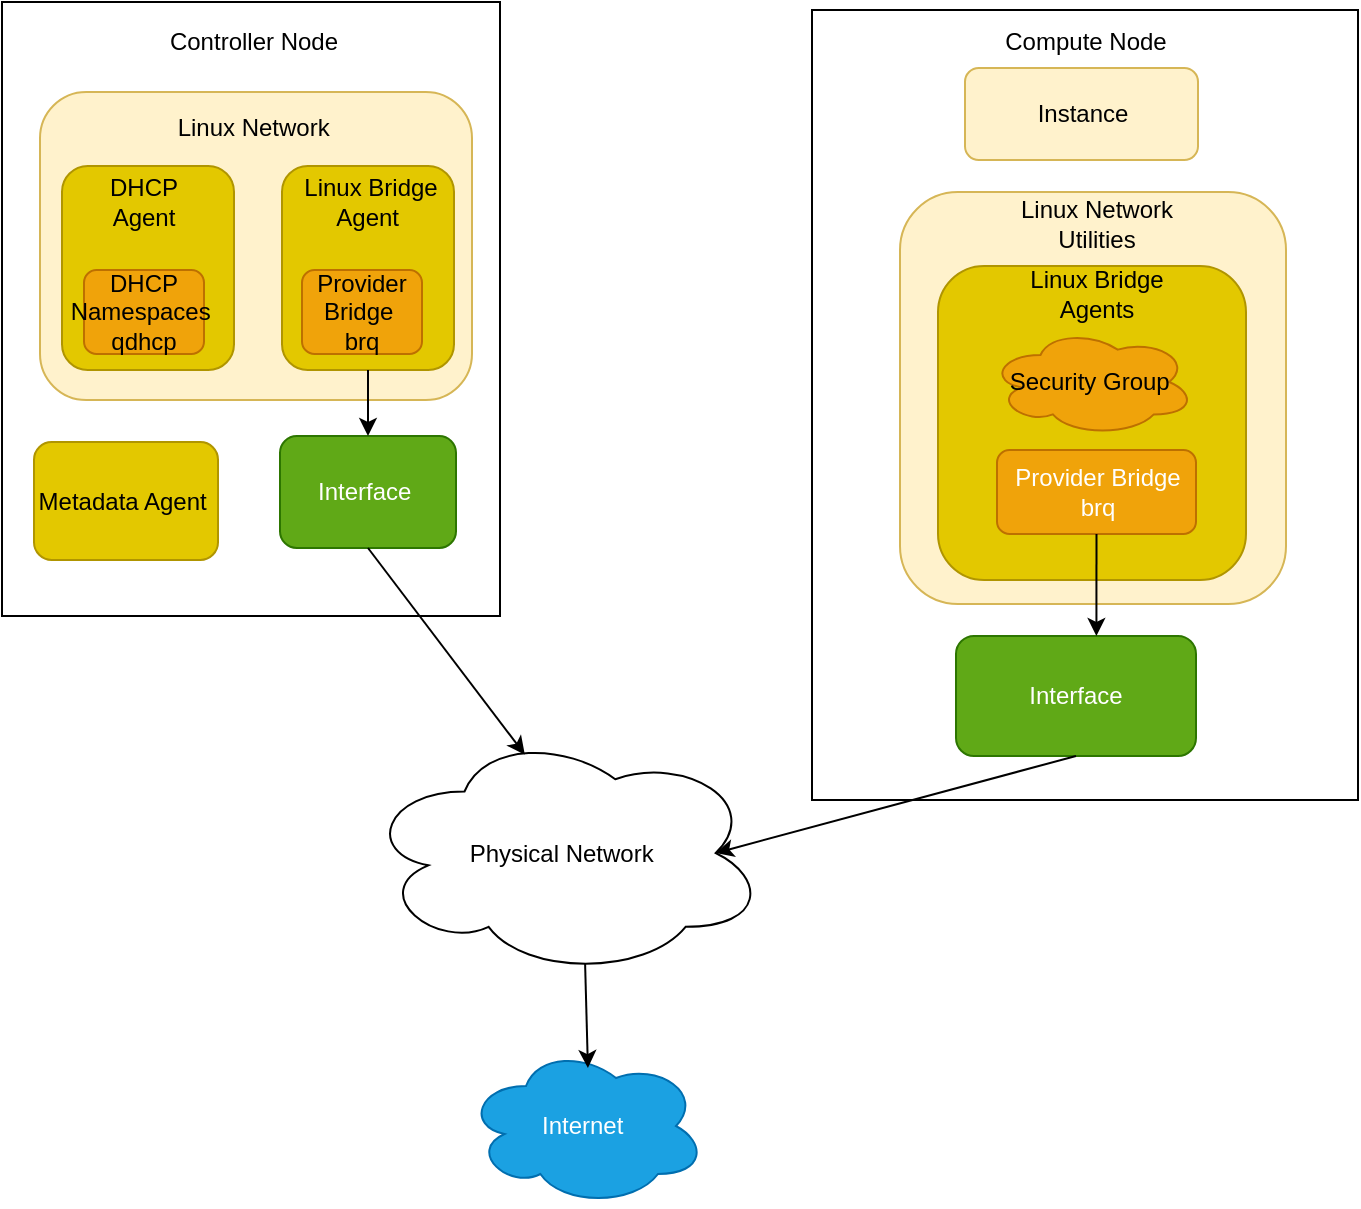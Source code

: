 <mxfile version="14.4.9" type="github">
  <diagram id="O8X431FZaKklNM-doUFP" name="Page-1">
    <mxGraphModel dx="1355" dy="801" grid="0" gridSize="10" guides="1" tooltips="1" connect="1" arrows="1" fold="1" page="1" pageScale="1" pageWidth="850" pageHeight="1100" math="0" shadow="0">
      <root>
        <mxCell id="0" />
        <mxCell id="1" parent="0" />
        <mxCell id="h0gkTTEr1Mq3h3OX61ym-1" value="" style="rounded=0;whiteSpace=wrap;html=1;" vertex="1" parent="1">
          <mxGeometry x="80" y="44" width="249" height="307" as="geometry" />
        </mxCell>
        <mxCell id="h0gkTTEr1Mq3h3OX61ym-2" value="" style="rounded=0;whiteSpace=wrap;html=1;" vertex="1" parent="1">
          <mxGeometry x="485" y="48" width="273" height="395" as="geometry" />
        </mxCell>
        <mxCell id="h0gkTTEr1Mq3h3OX61ym-3" value="" style="rounded=1;whiteSpace=wrap;html=1;fillColor=#fff2cc;strokeColor=#d6b656;" vertex="1" parent="1">
          <mxGeometry x="99" y="89" width="216" height="154" as="geometry" />
        </mxCell>
        <mxCell id="h0gkTTEr1Mq3h3OX61ym-4" value="&lt;font color=&quot;#000000&quot;&gt;Metadata Agent&amp;nbsp;&lt;/font&gt;" style="rounded=1;whiteSpace=wrap;html=1;fillColor=#e3c800;strokeColor=#B09500;fontColor=#ffffff;" vertex="1" parent="1">
          <mxGeometry x="96" y="264" width="92" height="59" as="geometry" />
        </mxCell>
        <mxCell id="h0gkTTEr1Mq3h3OX61ym-5" value="Interface&amp;nbsp;" style="rounded=1;whiteSpace=wrap;html=1;fillColor=#60a917;strokeColor=#2D7600;fontColor=#ffffff;" vertex="1" parent="1">
          <mxGeometry x="219" y="261" width="88" height="56" as="geometry" />
        </mxCell>
        <mxCell id="h0gkTTEr1Mq3h3OX61ym-6" value="Linux Network&amp;nbsp;" style="text;html=1;strokeColor=none;fillColor=none;align=center;verticalAlign=middle;whiteSpace=wrap;rounded=0;" vertex="1" parent="1">
          <mxGeometry x="160.5" y="97" width="93" height="20" as="geometry" />
        </mxCell>
        <mxCell id="h0gkTTEr1Mq3h3OX61ym-7" value="" style="rounded=1;whiteSpace=wrap;html=1;fillColor=#e3c800;strokeColor=#B09500;fontColor=#ffffff;" vertex="1" parent="1">
          <mxGeometry x="110" y="126" width="86" height="102" as="geometry" />
        </mxCell>
        <mxCell id="h0gkTTEr1Mq3h3OX61ym-8" value="" style="rounded=1;whiteSpace=wrap;html=1;fillColor=#e3c800;strokeColor=#B09500;fontColor=#ffffff;" vertex="1" parent="1">
          <mxGeometry x="220" y="126" width="86" height="102" as="geometry" />
        </mxCell>
        <mxCell id="h0gkTTEr1Mq3h3OX61ym-9" value="DHCP Agent" style="text;html=1;strokeColor=none;fillColor=none;align=center;verticalAlign=middle;whiteSpace=wrap;rounded=0;" vertex="1" parent="1">
          <mxGeometry x="131" y="134" width="40" height="20" as="geometry" />
        </mxCell>
        <mxCell id="h0gkTTEr1Mq3h3OX61ym-10" value="Linux Bridge Agent&amp;nbsp;" style="text;html=1;strokeColor=none;fillColor=none;align=center;verticalAlign=middle;whiteSpace=wrap;rounded=0;" vertex="1" parent="1">
          <mxGeometry x="223" y="134" width="83" height="20" as="geometry" />
        </mxCell>
        <mxCell id="h0gkTTEr1Mq3h3OX61ym-11" value="&lt;font color=&quot;#000000&quot;&gt;DHCP Namespaces&amp;nbsp;&lt;br&gt;qdhcp&lt;/font&gt;" style="rounded=1;whiteSpace=wrap;html=1;fillColor=#f0a30a;strokeColor=#BD7000;fontColor=#ffffff;" vertex="1" parent="1">
          <mxGeometry x="121" y="178" width="60" height="42" as="geometry" />
        </mxCell>
        <mxCell id="h0gkTTEr1Mq3h3OX61ym-12" value="&lt;font color=&quot;#000000&quot;&gt;Provider Bridge&amp;nbsp;&lt;br&gt;brq&lt;/font&gt;" style="rounded=1;whiteSpace=wrap;html=1;fillColor=#f0a30a;strokeColor=#BD7000;fontColor=#ffffff;" vertex="1" parent="1">
          <mxGeometry x="230" y="178" width="60" height="42" as="geometry" />
        </mxCell>
        <mxCell id="h0gkTTEr1Mq3h3OX61ym-14" value="Instance" style="rounded=1;whiteSpace=wrap;html=1;fillColor=#fff2cc;strokeColor=#d6b656;" vertex="1" parent="1">
          <mxGeometry x="561.5" y="77" width="116.5" height="46" as="geometry" />
        </mxCell>
        <mxCell id="h0gkTTEr1Mq3h3OX61ym-15" value="Controller Node" style="text;html=1;strokeColor=none;fillColor=none;align=center;verticalAlign=middle;whiteSpace=wrap;rounded=0;" vertex="1" parent="1">
          <mxGeometry x="160.5" y="54" width="90" height="20" as="geometry" />
        </mxCell>
        <mxCell id="h0gkTTEr1Mq3h3OX61ym-16" value="Compute Node" style="text;html=1;strokeColor=none;fillColor=none;align=center;verticalAlign=middle;whiteSpace=wrap;rounded=0;" vertex="1" parent="1">
          <mxGeometry x="577.5" y="54" width="88" height="20" as="geometry" />
        </mxCell>
        <mxCell id="h0gkTTEr1Mq3h3OX61ym-17" value="" style="rounded=1;whiteSpace=wrap;html=1;fillColor=#fff2cc;strokeColor=#d6b656;" vertex="1" parent="1">
          <mxGeometry x="529" y="139" width="193" height="206" as="geometry" />
        </mxCell>
        <mxCell id="h0gkTTEr1Mq3h3OX61ym-18" value="Linux Network Utilities" style="text;html=1;strokeColor=none;fillColor=none;align=center;verticalAlign=middle;whiteSpace=wrap;rounded=0;" vertex="1" parent="1">
          <mxGeometry x="584" y="145" width="87" height="20" as="geometry" />
        </mxCell>
        <mxCell id="h0gkTTEr1Mq3h3OX61ym-19" value="" style="rounded=1;whiteSpace=wrap;html=1;fillColor=#e3c800;strokeColor=#B09500;fontColor=#ffffff;" vertex="1" parent="1">
          <mxGeometry x="548" y="176" width="154" height="157" as="geometry" />
        </mxCell>
        <mxCell id="h0gkTTEr1Mq3h3OX61ym-20" value="Linux Bridge Agents" style="text;html=1;strokeColor=none;fillColor=none;align=center;verticalAlign=middle;whiteSpace=wrap;rounded=0;" vertex="1" parent="1">
          <mxGeometry x="592.25" y="180" width="70.5" height="20" as="geometry" />
        </mxCell>
        <mxCell id="h0gkTTEr1Mq3h3OX61ym-21" value="&lt;font color=&quot;#000000&quot;&gt;Security Group&amp;nbsp;&lt;/font&gt;" style="ellipse;shape=cloud;whiteSpace=wrap;html=1;fillColor=#f0a30a;strokeColor=#BD7000;fontColor=#ffffff;" vertex="1" parent="1">
          <mxGeometry x="573.5" y="207" width="103" height="54" as="geometry" />
        </mxCell>
        <mxCell id="h0gkTTEr1Mq3h3OX61ym-22" value="Provider Bridge brq" style="rounded=1;whiteSpace=wrap;html=1;fillColor=#f0a30a;strokeColor=#BD7000;fontColor=#ffffff;" vertex="1" parent="1">
          <mxGeometry x="577.5" y="268" width="99.5" height="42" as="geometry" />
        </mxCell>
        <mxCell id="h0gkTTEr1Mq3h3OX61ym-23" value="Interface" style="rounded=1;whiteSpace=wrap;html=1;fillColor=#60a917;strokeColor=#2D7600;fontColor=#ffffff;" vertex="1" parent="1">
          <mxGeometry x="557" y="361" width="120" height="60" as="geometry" />
        </mxCell>
        <mxCell id="h0gkTTEr1Mq3h3OX61ym-24" value="" style="endArrow=classic;html=1;exitX=0.5;exitY=1;exitDx=0;exitDy=0;" edge="1" parent="1" source="h0gkTTEr1Mq3h3OX61ym-8" target="h0gkTTEr1Mq3h3OX61ym-5">
          <mxGeometry width="50" height="50" relative="1" as="geometry">
            <mxPoint x="399" y="330" as="sourcePoint" />
            <mxPoint x="449" y="280" as="targetPoint" />
          </mxGeometry>
        </mxCell>
        <mxCell id="h0gkTTEr1Mq3h3OX61ym-25" value="" style="endArrow=classic;html=1;exitX=0.5;exitY=1;exitDx=0;exitDy=0;entryX=0.585;entryY=0;entryDx=0;entryDy=0;entryPerimeter=0;" edge="1" parent="1" source="h0gkTTEr1Mq3h3OX61ym-22" target="h0gkTTEr1Mq3h3OX61ym-23">
          <mxGeometry width="50" height="50" relative="1" as="geometry">
            <mxPoint x="399" y="330" as="sourcePoint" />
            <mxPoint x="449" y="280" as="targetPoint" />
          </mxGeometry>
        </mxCell>
        <mxCell id="h0gkTTEr1Mq3h3OX61ym-26" value="Physical Network&amp;nbsp;" style="ellipse;shape=cloud;whiteSpace=wrap;html=1;" vertex="1" parent="1">
          <mxGeometry x="261" y="408" width="201" height="123" as="geometry" />
        </mxCell>
        <mxCell id="h0gkTTEr1Mq3h3OX61ym-27" value="" style="endArrow=classic;html=1;exitX=0.5;exitY=1;exitDx=0;exitDy=0;entryX=0.4;entryY=0.1;entryDx=0;entryDy=0;entryPerimeter=0;" edge="1" parent="1" source="h0gkTTEr1Mq3h3OX61ym-5" target="h0gkTTEr1Mq3h3OX61ym-26">
          <mxGeometry width="50" height="50" relative="1" as="geometry">
            <mxPoint x="399" y="383" as="sourcePoint" />
            <mxPoint x="449" y="333" as="targetPoint" />
          </mxGeometry>
        </mxCell>
        <mxCell id="h0gkTTEr1Mq3h3OX61ym-28" value="" style="endArrow=classic;html=1;exitX=0.5;exitY=1;exitDx=0;exitDy=0;entryX=0.875;entryY=0.5;entryDx=0;entryDy=0;entryPerimeter=0;" edge="1" parent="1" source="h0gkTTEr1Mq3h3OX61ym-23" target="h0gkTTEr1Mq3h3OX61ym-26">
          <mxGeometry width="50" height="50" relative="1" as="geometry">
            <mxPoint x="399" y="383" as="sourcePoint" />
            <mxPoint x="449" y="333" as="targetPoint" />
          </mxGeometry>
        </mxCell>
        <mxCell id="h0gkTTEr1Mq3h3OX61ym-29" value="Internet&amp;nbsp;" style="ellipse;shape=cloud;whiteSpace=wrap;html=1;fillColor=#1ba1e2;strokeColor=#006EAF;fontColor=#ffffff;" vertex="1" parent="1">
          <mxGeometry x="312" y="566" width="120" height="80" as="geometry" />
        </mxCell>
        <mxCell id="h0gkTTEr1Mq3h3OX61ym-30" value="" style="endArrow=classic;html=1;exitX=0.55;exitY=0.95;exitDx=0;exitDy=0;exitPerimeter=0;entryX=0.508;entryY=0.138;entryDx=0;entryDy=0;entryPerimeter=0;" edge="1" parent="1" source="h0gkTTEr1Mq3h3OX61ym-26" target="h0gkTTEr1Mq3h3OX61ym-29">
          <mxGeometry width="50" height="50" relative="1" as="geometry">
            <mxPoint x="399" y="383" as="sourcePoint" />
            <mxPoint x="449" y="333" as="targetPoint" />
          </mxGeometry>
        </mxCell>
      </root>
    </mxGraphModel>
  </diagram>
</mxfile>

